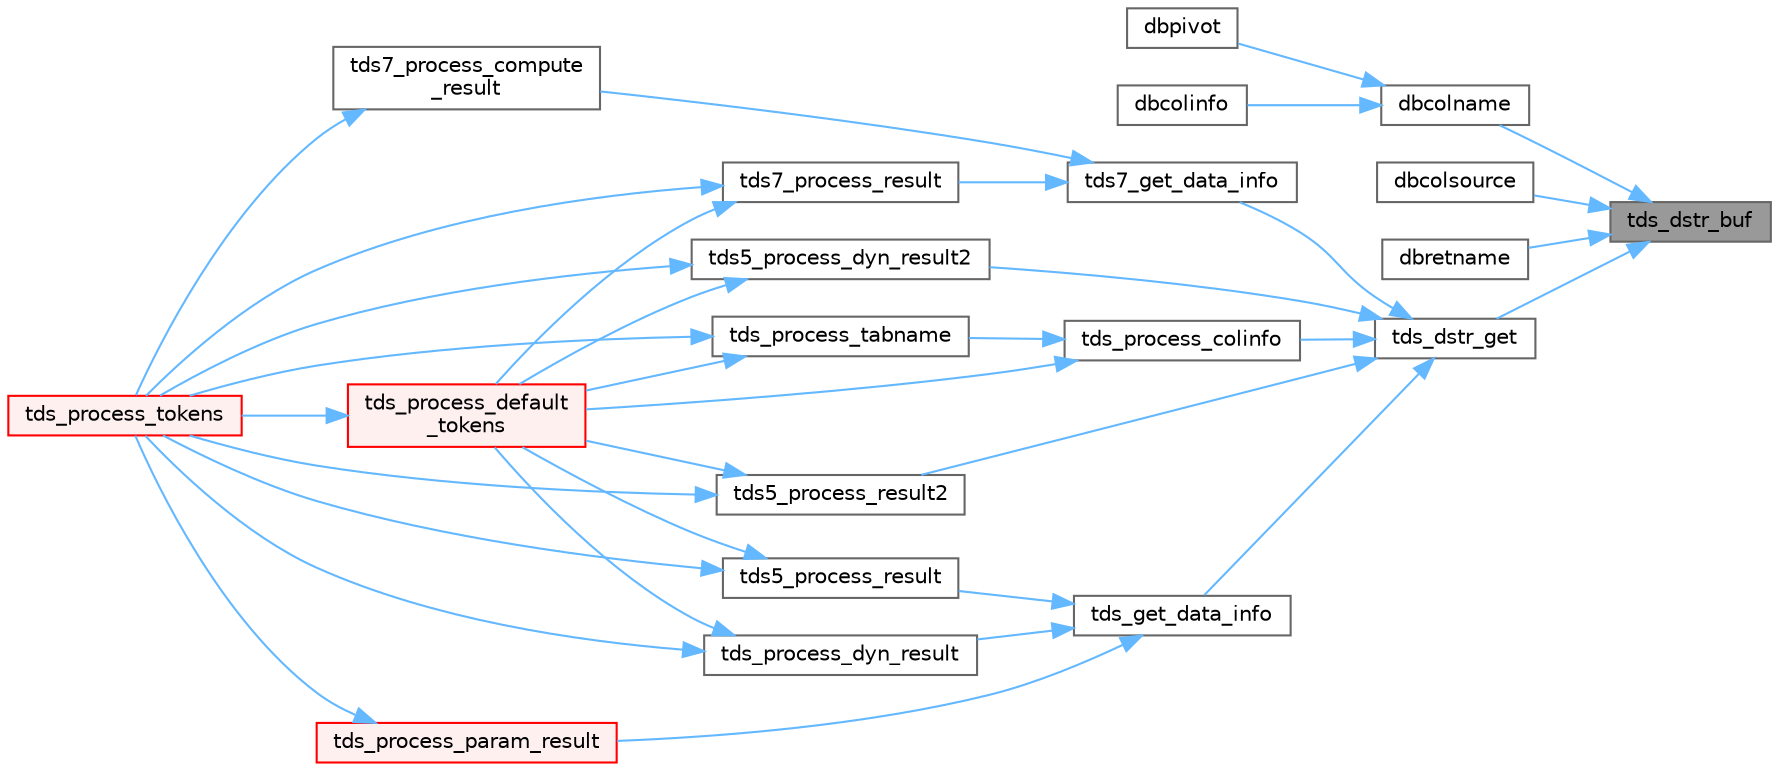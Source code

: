 digraph "tds_dstr_buf"
{
 // LATEX_PDF_SIZE
  bgcolor="transparent";
  edge [fontname=Helvetica,fontsize=10,labelfontname=Helvetica,labelfontsize=10];
  node [fontname=Helvetica,fontsize=10,shape=box,height=0.2,width=0.4];
  rankdir="RL";
  Node1 [id="Node000001",label="tds_dstr_buf",height=0.2,width=0.4,color="gray40", fillcolor="grey60", style="filled", fontcolor="black",tooltip="Returns a buffer to edit the string."];
  Node1 -> Node2 [id="edge1_Node000001_Node000002",dir="back",color="steelblue1",style="solid",tooltip=" "];
  Node2 [id="Node000002",label="dbcolname",height=0.2,width=0.4,color="grey40", fillcolor="white", style="filled",URL="$a00575.html#ga3bcdc8f584537b8278483f2cee59f130",tooltip="Return name of a regular result column."];
  Node2 -> Node3 [id="edge2_Node000002_Node000003",dir="back",color="steelblue1",style="solid",tooltip=" "];
  Node3 [id="Node000003",label="dbcolinfo",height=0.2,width=0.4,color="grey40", fillcolor="white", style="filled",URL="$a00089.html#a9b73fd1afa2c3ccfca481635212d2e43",tooltip="Get a bunch of column attributes with a single call (Microsoft-compatibility feature)."];
  Node2 -> Node4 [id="edge3_Node000002_Node000004",dir="back",color="steelblue1",style="solid",tooltip=" "];
  Node4 [id="Node000004",label="dbpivot",height=0.2,width=0.4,color="grey40", fillcolor="white", style="filled",URL="$a00086.html#af8ada101cd189eff87b3533cbeaaa23b",tooltip="Pivot the rows, creating a new resultset."];
  Node1 -> Node5 [id="edge4_Node000001_Node000005",dir="back",color="steelblue1",style="solid",tooltip=" "];
  Node5 [id="Node000005",label="dbcolsource",height=0.2,width=0.4,color="grey40", fillcolor="white", style="filled",URL="$a00575.html#ga7be8b405d5416bf0361f65dbb5942faa",tooltip="Get base database column name for a result set column."];
  Node1 -> Node6 [id="edge5_Node000001_Node000006",dir="back",color="steelblue1",style="solid",tooltip=" "];
  Node6 [id="Node000006",label="dbretname",height=0.2,width=0.4,color="grey40", fillcolor="white", style="filled",URL="$a00576.html#ga63dc384b5c0ee3086a171337e8c78317",tooltip="Get name of an output parameter filled by a stored procedure."];
  Node1 -> Node7 [id="edge6_Node000001_Node000007",dir="back",color="steelblue1",style="solid",tooltip=" "];
  Node7 [id="Node000007",label="tds_dstr_get",height=0.2,width=0.4,color="grey40", fillcolor="white", style="filled",URL="$a00591.html#ga017c427e9599c031be5c555cb32abe2c",tooltip="Reads a string from wire and put in a DSTR."];
  Node7 -> Node8 [id="edge7_Node000007_Node000008",dir="back",color="steelblue1",style="solid",tooltip=" "];
  Node8 [id="Node000008",label="tds5_process_dyn_result2",height=0.2,width=0.4,color="grey40", fillcolor="white", style="filled",URL="$a00592.html#gae688b515631141acfbc41bbb91c8b921",tooltip="Process new TDS 5.0 token for describing output parameters."];
  Node8 -> Node9 [id="edge8_Node000008_Node000009",dir="back",color="steelblue1",style="solid",tooltip=" "];
  Node9 [id="Node000009",label="tds_process_default\l_tokens",height=0.2,width=0.4,color="red", fillcolor="#FFF0F0", style="filled",URL="$a00592.html#ga39453d084f3f780ac4602d4abf2839f7",tooltip="tds_process_default_tokens() is a catch all function that is called to process tokens not known to ot..."];
  Node9 -> Node11 [id="edge9_Node000009_Node000011",dir="back",color="steelblue1",style="solid",tooltip=" "];
  Node11 [id="Node000011",label="tds_process_tokens",height=0.2,width=0.4,color="red", fillcolor="#FFF0F0", style="filled",URL="$a00592.html#gabfc9de1d1fe718818caf63a4be4035a6",tooltip="process all streams."];
  Node8 -> Node11 [id="edge10_Node000008_Node000011",dir="back",color="steelblue1",style="solid",tooltip=" "];
  Node7 -> Node41 [id="edge11_Node000007_Node000041",dir="back",color="steelblue1",style="solid",tooltip=" "];
  Node41 [id="Node000041",label="tds5_process_result2",height=0.2,width=0.4,color="grey40", fillcolor="white", style="filled",URL="$a00592.html#gabe2bdd5a41ce067cb31aef18ff81cb1c",tooltip="tds5_process_result2() is the new TDS 5.0 result set processing routine."];
  Node41 -> Node9 [id="edge12_Node000041_Node000009",dir="back",color="steelblue1",style="solid",tooltip=" "];
  Node41 -> Node11 [id="edge13_Node000041_Node000011",dir="back",color="steelblue1",style="solid",tooltip=" "];
  Node7 -> Node42 [id="edge14_Node000007_Node000042",dir="back",color="steelblue1",style="solid",tooltip=" "];
  Node42 [id="Node000042",label="tds7_get_data_info",height=0.2,width=0.4,color="grey40", fillcolor="white", style="filled",URL="$a00592.html#ga07cee55fd522cca16fb59b7a8f0b1376",tooltip="Reads data information from wire."];
  Node42 -> Node43 [id="edge15_Node000042_Node000043",dir="back",color="steelblue1",style="solid",tooltip=" "];
  Node43 [id="Node000043",label="tds7_process_compute\l_result",height=0.2,width=0.4,color="grey40", fillcolor="white", style="filled",URL="$a00592.html#ga6728e344caa20aea1def85f58dea138b",tooltip="tds7_process_compute_result() processes compute result sets for TDS 7/8."];
  Node43 -> Node11 [id="edge16_Node000043_Node000011",dir="back",color="steelblue1",style="solid",tooltip=" "];
  Node42 -> Node44 [id="edge17_Node000042_Node000044",dir="back",color="steelblue1",style="solid",tooltip=" "];
  Node44 [id="Node000044",label="tds7_process_result",height=0.2,width=0.4,color="grey40", fillcolor="white", style="filled",URL="$a00592.html#gaca56fc22d65a24a96d1bef310ade73aa",tooltip="tds7_process_result() is the TDS 7.0 result set processing routine."];
  Node44 -> Node9 [id="edge18_Node000044_Node000009",dir="back",color="steelblue1",style="solid",tooltip=" "];
  Node44 -> Node11 [id="edge19_Node000044_Node000011",dir="back",color="steelblue1",style="solid",tooltip=" "];
  Node7 -> Node45 [id="edge20_Node000007_Node000045",dir="back",color="steelblue1",style="solid",tooltip=" "];
  Node45 [id="Node000045",label="tds_get_data_info",height=0.2,width=0.4,color="grey40", fillcolor="white", style="filled",URL="$a00592.html#gad9b6b86f48be077fb44ac603845a0c27",tooltip="Reads data metadata from wire."];
  Node45 -> Node46 [id="edge21_Node000045_Node000046",dir="back",color="steelblue1",style="solid",tooltip=" "];
  Node46 [id="Node000046",label="tds5_process_result",height=0.2,width=0.4,color="grey40", fillcolor="white", style="filled",URL="$a00592.html#ga547b2f48659f77a69aa802d861ac827d",tooltip="tds5_process_result() is the TDS 5.0 result set processing routine."];
  Node46 -> Node9 [id="edge22_Node000046_Node000009",dir="back",color="steelblue1",style="solid",tooltip=" "];
  Node46 -> Node11 [id="edge23_Node000046_Node000011",dir="back",color="steelblue1",style="solid",tooltip=" "];
  Node45 -> Node47 [id="edge24_Node000045_Node000047",dir="back",color="steelblue1",style="solid",tooltip=" "];
  Node47 [id="Node000047",label="tds_process_dyn_result",height=0.2,width=0.4,color="grey40", fillcolor="white", style="filled",URL="$a00592.html#ga416cf119c1d4a0fca27dc5b50c261358",tooltip="Process results from dynamic."];
  Node47 -> Node9 [id="edge25_Node000047_Node000009",dir="back",color="steelblue1",style="solid",tooltip=" "];
  Node47 -> Node11 [id="edge26_Node000047_Node000011",dir="back",color="steelblue1",style="solid",tooltip=" "];
  Node45 -> Node48 [id="edge27_Node000045_Node000048",dir="back",color="steelblue1",style="solid",tooltip=" "];
  Node48 [id="Node000048",label="tds_process_param_result",height=0.2,width=0.4,color="red", fillcolor="#FFF0F0", style="filled",URL="$a00592.html#gacb3354443bcefe7a500a500a4904cc05",tooltip="process output parameters of a stored procedure."];
  Node48 -> Node11 [id="edge28_Node000048_Node000011",dir="back",color="steelblue1",style="solid",tooltip=" "];
  Node7 -> Node50 [id="edge29_Node000007_Node000050",dir="back",color="steelblue1",style="solid",tooltip=" "];
  Node50 [id="Node000050",label="tds_process_colinfo",height=0.2,width=0.4,color="grey40", fillcolor="white", style="filled",URL="$a00592.html#ga22c7f413d43fc0d511e122a3de389166",tooltip="Reads column information."];
  Node50 -> Node9 [id="edge30_Node000050_Node000009",dir="back",color="steelblue1",style="solid",tooltip=" "];
  Node50 -> Node51 [id="edge31_Node000050_Node000051",dir="back",color="steelblue1",style="solid",tooltip=" "];
  Node51 [id="Node000051",label="tds_process_tabname",height=0.2,width=0.4,color="grey40", fillcolor="white", style="filled",URL="$a00592.html#gaeec59bca9bd0c5388e245f0d19d9c81a",tooltip="Process list of table from network."];
  Node51 -> Node9 [id="edge32_Node000051_Node000009",dir="back",color="steelblue1",style="solid",tooltip=" "];
  Node51 -> Node11 [id="edge33_Node000051_Node000011",dir="back",color="steelblue1",style="solid",tooltip=" "];
}
